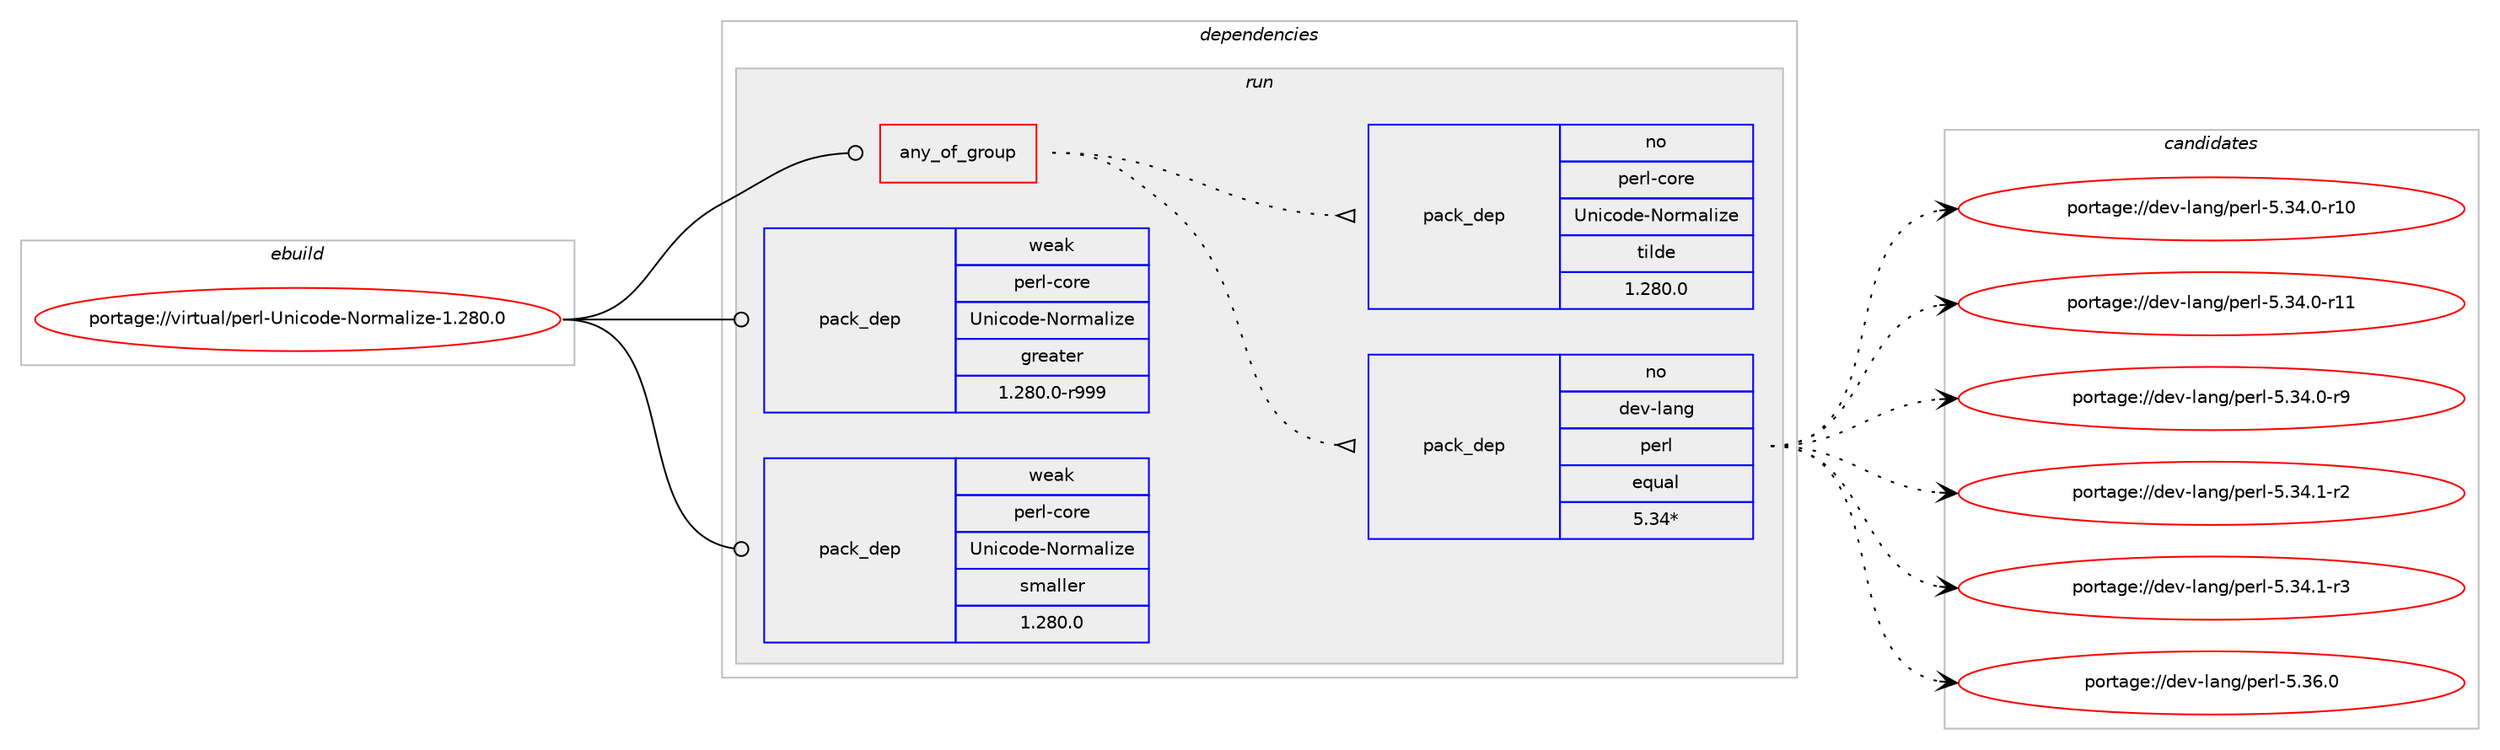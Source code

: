 digraph prolog {

# *************
# Graph options
# *************

newrank=true;
concentrate=true;
compound=true;
graph [rankdir=LR,fontname=Helvetica,fontsize=10,ranksep=1.5];#, ranksep=2.5, nodesep=0.2];
edge  [arrowhead=vee];
node  [fontname=Helvetica,fontsize=10];

# **********
# The ebuild
# **********

subgraph cluster_leftcol {
color=gray;
rank=same;
label=<<i>ebuild</i>>;
id [label="portage://virtual/perl-Unicode-Normalize-1.280.0", color=red, width=4, href="../virtual/perl-Unicode-Normalize-1.280.0.svg"];
}

# ****************
# The dependencies
# ****************

subgraph cluster_midcol {
color=gray;
label=<<i>dependencies</i>>;
subgraph cluster_compile {
fillcolor="#eeeeee";
style=filled;
label=<<i>compile</i>>;
}
subgraph cluster_compileandrun {
fillcolor="#eeeeee";
style=filled;
label=<<i>compile and run</i>>;
}
subgraph cluster_run {
fillcolor="#eeeeee";
style=filled;
label=<<i>run</i>>;
subgraph any49 {
dependency1029 [label=<<TABLE BORDER="0" CELLBORDER="1" CELLSPACING="0" CELLPADDING="4"><TR><TD CELLPADDING="10">any_of_group</TD></TR></TABLE>>, shape=none, color=red];subgraph pack519 {
dependency1030 [label=<<TABLE BORDER="0" CELLBORDER="1" CELLSPACING="0" CELLPADDING="4" WIDTH="220"><TR><TD ROWSPAN="6" CELLPADDING="30">pack_dep</TD></TR><TR><TD WIDTH="110">no</TD></TR><TR><TD>dev-lang</TD></TR><TR><TD>perl</TD></TR><TR><TD>equal</TD></TR><TR><TD>5.34*</TD></TR></TABLE>>, shape=none, color=blue];
}
dependency1029:e -> dependency1030:w [weight=20,style="dotted",arrowhead="oinv"];
subgraph pack520 {
dependency1031 [label=<<TABLE BORDER="0" CELLBORDER="1" CELLSPACING="0" CELLPADDING="4" WIDTH="220"><TR><TD ROWSPAN="6" CELLPADDING="30">pack_dep</TD></TR><TR><TD WIDTH="110">no</TD></TR><TR><TD>perl-core</TD></TR><TR><TD>Unicode-Normalize</TD></TR><TR><TD>tilde</TD></TR><TR><TD>1.280.0</TD></TR></TABLE>>, shape=none, color=blue];
}
dependency1029:e -> dependency1031:w [weight=20,style="dotted",arrowhead="oinv"];
}
id:e -> dependency1029:w [weight=20,style="solid",arrowhead="odot"];
# *** BEGIN UNKNOWN DEPENDENCY TYPE (TODO) ***
# id -> package_dependency(portage://virtual/perl-Unicode-Normalize-1.280.0,run,no,dev-lang,perl,none,[,,],any_same_slot,[])
# *** END UNKNOWN DEPENDENCY TYPE (TODO) ***

subgraph pack521 {
dependency1032 [label=<<TABLE BORDER="0" CELLBORDER="1" CELLSPACING="0" CELLPADDING="4" WIDTH="220"><TR><TD ROWSPAN="6" CELLPADDING="30">pack_dep</TD></TR><TR><TD WIDTH="110">weak</TD></TR><TR><TD>perl-core</TD></TR><TR><TD>Unicode-Normalize</TD></TR><TR><TD>greater</TD></TR><TR><TD>1.280.0-r999</TD></TR></TABLE>>, shape=none, color=blue];
}
id:e -> dependency1032:w [weight=20,style="solid",arrowhead="odot"];
subgraph pack522 {
dependency1033 [label=<<TABLE BORDER="0" CELLBORDER="1" CELLSPACING="0" CELLPADDING="4" WIDTH="220"><TR><TD ROWSPAN="6" CELLPADDING="30">pack_dep</TD></TR><TR><TD WIDTH="110">weak</TD></TR><TR><TD>perl-core</TD></TR><TR><TD>Unicode-Normalize</TD></TR><TR><TD>smaller</TD></TR><TR><TD>1.280.0</TD></TR></TABLE>>, shape=none, color=blue];
}
id:e -> dependency1033:w [weight=20,style="solid",arrowhead="odot"];
}
}

# **************
# The candidates
# **************

subgraph cluster_choices {
rank=same;
color=gray;
label=<<i>candidates</i>>;

subgraph choice519 {
color=black;
nodesep=1;
choice10010111845108971101034711210111410845534651524648451144948 [label="portage://dev-lang/perl-5.34.0-r10", color=red, width=4,href="../dev-lang/perl-5.34.0-r10.svg"];
choice10010111845108971101034711210111410845534651524648451144949 [label="portage://dev-lang/perl-5.34.0-r11", color=red, width=4,href="../dev-lang/perl-5.34.0-r11.svg"];
choice100101118451089711010347112101114108455346515246484511457 [label="portage://dev-lang/perl-5.34.0-r9", color=red, width=4,href="../dev-lang/perl-5.34.0-r9.svg"];
choice100101118451089711010347112101114108455346515246494511450 [label="portage://dev-lang/perl-5.34.1-r2", color=red, width=4,href="../dev-lang/perl-5.34.1-r2.svg"];
choice100101118451089711010347112101114108455346515246494511451 [label="portage://dev-lang/perl-5.34.1-r3", color=red, width=4,href="../dev-lang/perl-5.34.1-r3.svg"];
choice10010111845108971101034711210111410845534651544648 [label="portage://dev-lang/perl-5.36.0", color=red, width=4,href="../dev-lang/perl-5.36.0.svg"];
dependency1030:e -> choice10010111845108971101034711210111410845534651524648451144948:w [style=dotted,weight="100"];
dependency1030:e -> choice10010111845108971101034711210111410845534651524648451144949:w [style=dotted,weight="100"];
dependency1030:e -> choice100101118451089711010347112101114108455346515246484511457:w [style=dotted,weight="100"];
dependency1030:e -> choice100101118451089711010347112101114108455346515246494511450:w [style=dotted,weight="100"];
dependency1030:e -> choice100101118451089711010347112101114108455346515246494511451:w [style=dotted,weight="100"];
dependency1030:e -> choice10010111845108971101034711210111410845534651544648:w [style=dotted,weight="100"];
}
subgraph choice520 {
color=black;
nodesep=1;
}
subgraph choice521 {
color=black;
nodesep=1;
}
subgraph choice522 {
color=black;
nodesep=1;
}
}

}
